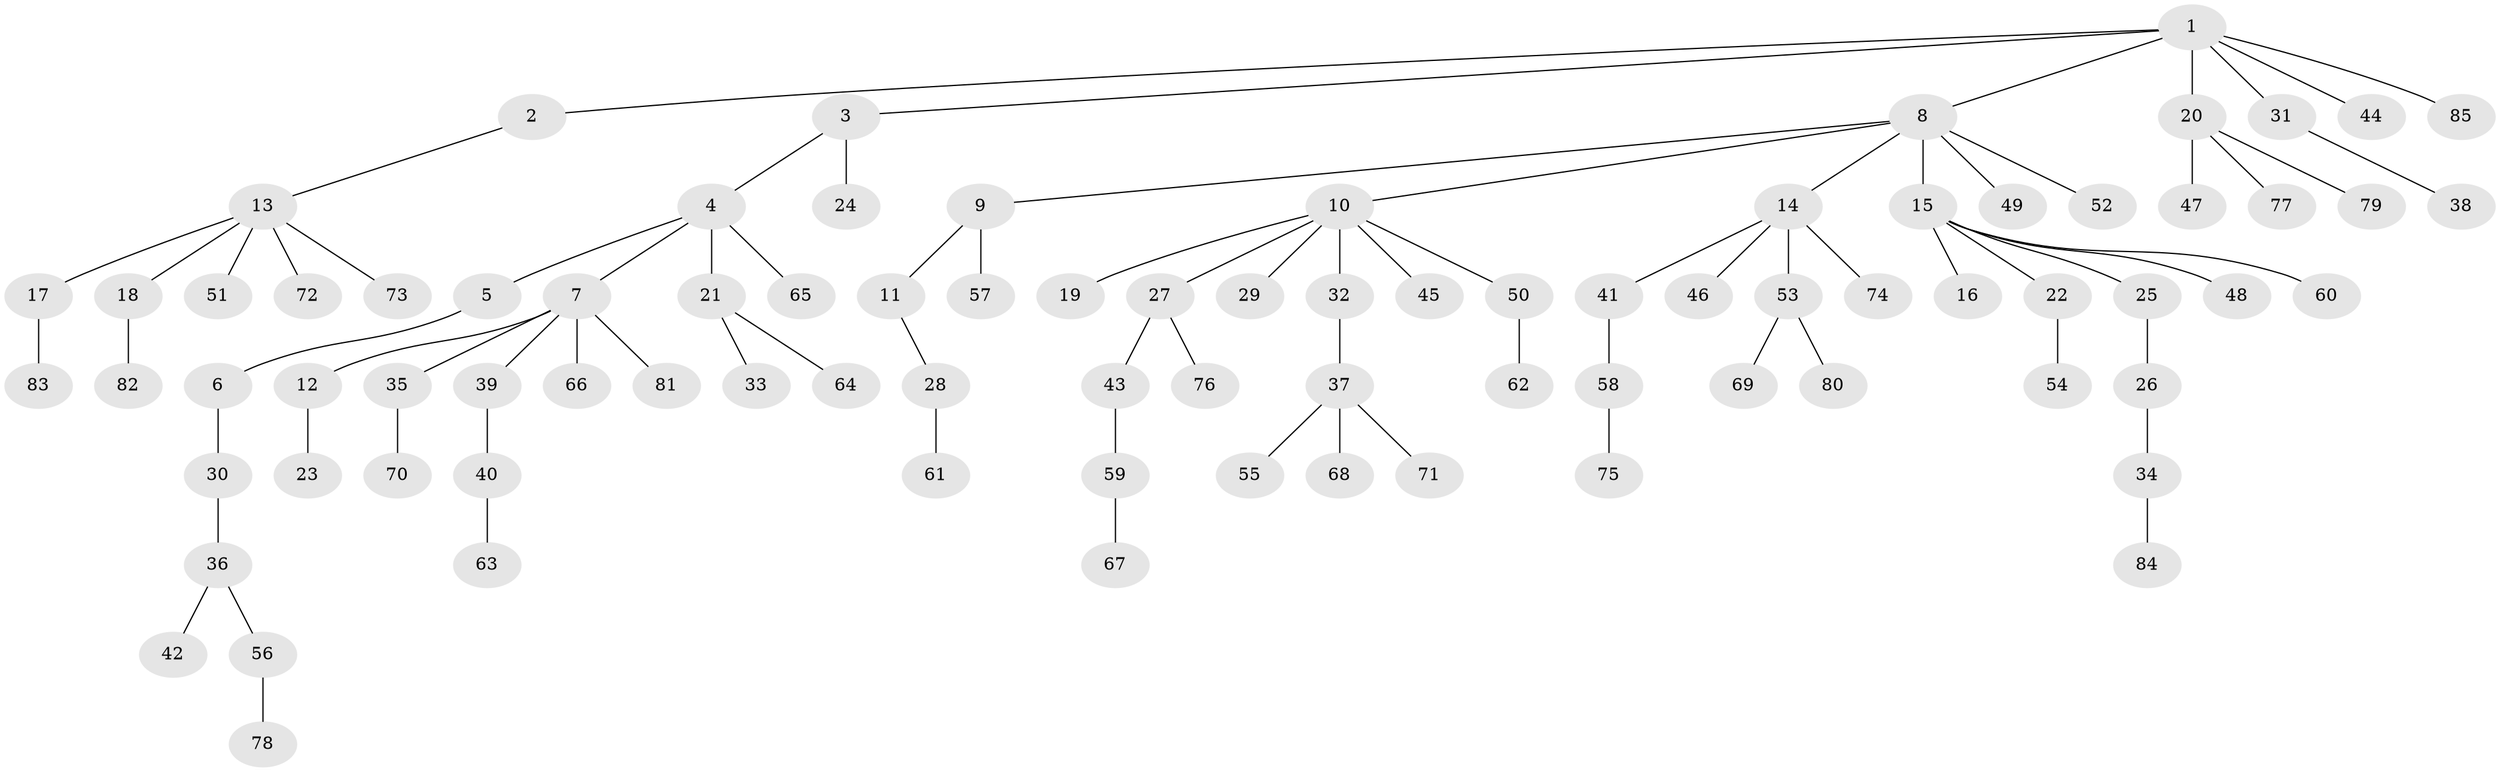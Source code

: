 // Generated by graph-tools (version 1.1) at 2025/02/03/09/25 03:02:30]
// undirected, 85 vertices, 84 edges
graph export_dot {
graph [start="1"]
  node [color=gray90,style=filled];
  1;
  2;
  3;
  4;
  5;
  6;
  7;
  8;
  9;
  10;
  11;
  12;
  13;
  14;
  15;
  16;
  17;
  18;
  19;
  20;
  21;
  22;
  23;
  24;
  25;
  26;
  27;
  28;
  29;
  30;
  31;
  32;
  33;
  34;
  35;
  36;
  37;
  38;
  39;
  40;
  41;
  42;
  43;
  44;
  45;
  46;
  47;
  48;
  49;
  50;
  51;
  52;
  53;
  54;
  55;
  56;
  57;
  58;
  59;
  60;
  61;
  62;
  63;
  64;
  65;
  66;
  67;
  68;
  69;
  70;
  71;
  72;
  73;
  74;
  75;
  76;
  77;
  78;
  79;
  80;
  81;
  82;
  83;
  84;
  85;
  1 -- 2;
  1 -- 3;
  1 -- 8;
  1 -- 20;
  1 -- 31;
  1 -- 44;
  1 -- 85;
  2 -- 13;
  3 -- 4;
  3 -- 24;
  4 -- 5;
  4 -- 7;
  4 -- 21;
  4 -- 65;
  5 -- 6;
  6 -- 30;
  7 -- 12;
  7 -- 35;
  7 -- 39;
  7 -- 66;
  7 -- 81;
  8 -- 9;
  8 -- 10;
  8 -- 14;
  8 -- 15;
  8 -- 49;
  8 -- 52;
  9 -- 11;
  9 -- 57;
  10 -- 19;
  10 -- 27;
  10 -- 29;
  10 -- 32;
  10 -- 45;
  10 -- 50;
  11 -- 28;
  12 -- 23;
  13 -- 17;
  13 -- 18;
  13 -- 51;
  13 -- 72;
  13 -- 73;
  14 -- 41;
  14 -- 46;
  14 -- 53;
  14 -- 74;
  15 -- 16;
  15 -- 22;
  15 -- 25;
  15 -- 48;
  15 -- 60;
  17 -- 83;
  18 -- 82;
  20 -- 47;
  20 -- 77;
  20 -- 79;
  21 -- 33;
  21 -- 64;
  22 -- 54;
  25 -- 26;
  26 -- 34;
  27 -- 43;
  27 -- 76;
  28 -- 61;
  30 -- 36;
  31 -- 38;
  32 -- 37;
  34 -- 84;
  35 -- 70;
  36 -- 42;
  36 -- 56;
  37 -- 55;
  37 -- 68;
  37 -- 71;
  39 -- 40;
  40 -- 63;
  41 -- 58;
  43 -- 59;
  50 -- 62;
  53 -- 69;
  53 -- 80;
  56 -- 78;
  58 -- 75;
  59 -- 67;
}
